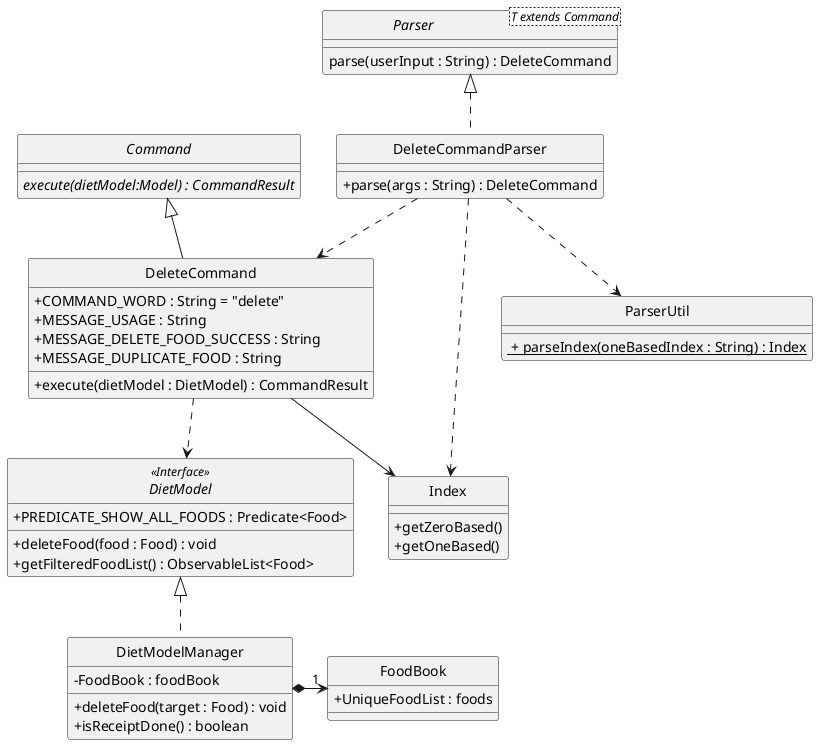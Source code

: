 @startuml
/' @author @akhilvuputuri'/
/' Got inspiration and adapted
from https://github.com/AY1920S2-CS2103T-W12-1/main/blob/master/docs/images/DeliveredClassDiagram.png '/

skinparam backgroundColor #ffffff
skinparam classAttributeIconSize 0
hide circle


class DeleteCommandParser implements Parser {
    /' Methods '/
    + parse(args : String) : DeleteCommand
}

interface Parser<T extends Command> {
    parse(userInput : String) : DeleteCommand
}

abstract class Command {
    {abstract} execute(dietModel:Model) : CommandResult
}

class DeleteCommand extends Command {
    /' Fields '/
    + COMMAND_WORD : String = "delete"
    + MESSAGE_USAGE : String
    + MESSAGE_DELETE_FOOD_SUCCESS : String
    + MESSAGE_DUPLICATE_FOOD : String

    /' Methods '/
    + execute(dietModel : DietModel) : CommandResult

}

interface DietModel <<Interface>> {
    + PREDICATE_SHOW_ALL_FOODS : Predicate<Food>

    + deleteFood(food : Food) : void
    + getFilteredFoodList() : ObservableList<Food>
}

class Index {
    + getZeroBased()
    + getOneBased()
}

class ParserUtil {
    <u> + parseIndex(oneBasedIndex : String) : Index

}

class DietModelManager implements DietModel {
    /' Fields '/
    - FoodBook : foodBook

    /' Methods '/
    + deleteFood(target : Food) : void
    + isReceiptDone() : boolean
}

class FoodBook {
    + UniqueFoodList : foods
}

DeleteCommandParser ..> DeleteCommand
DeleteCommandParser ..> ParserUtil
DeleteCommand ..> DietModel
DeleteCommandParser ..> Index
DeleteCommand --> Index
DietModelManager *-right->"1" FoodBook

@enduml
